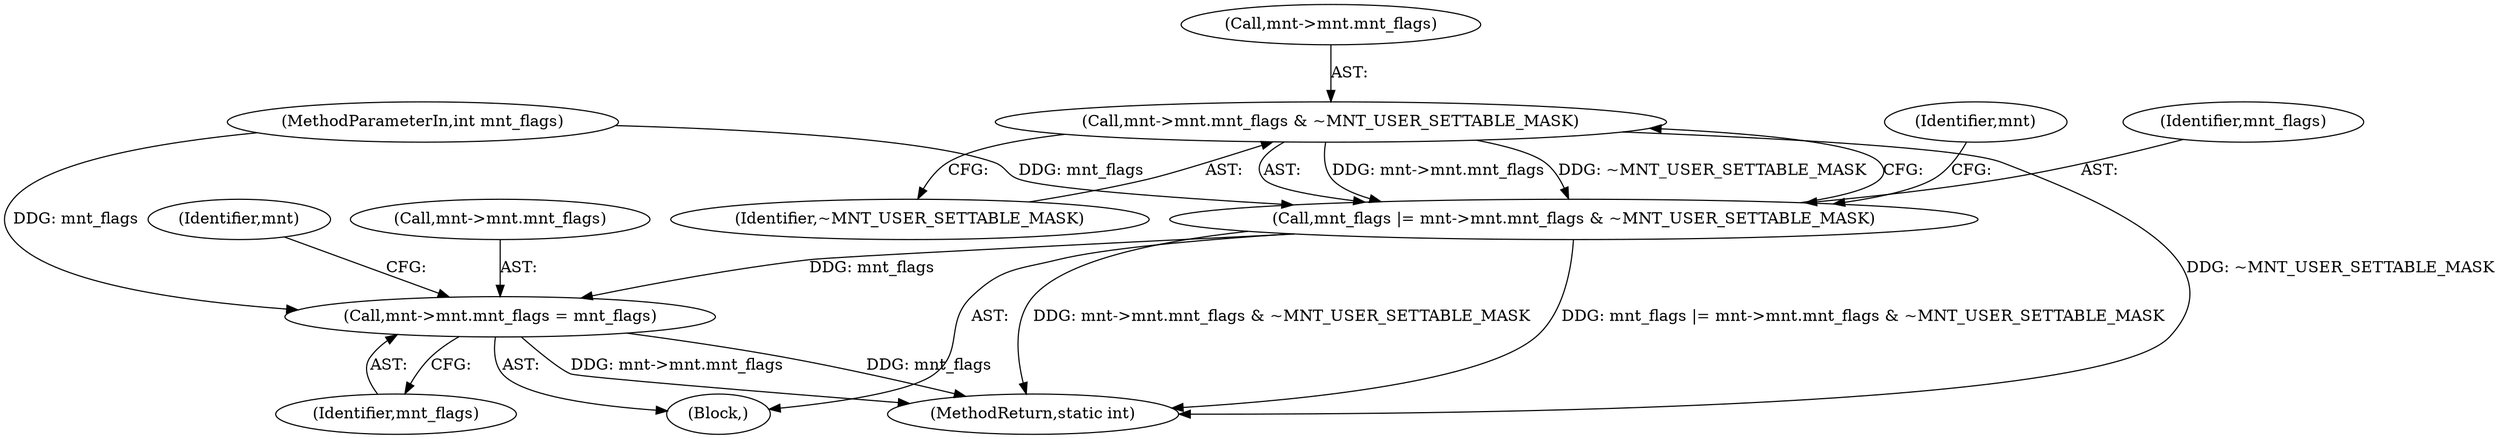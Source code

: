 digraph "0_linux_a6138db815df5ee542d848318e5dae681590fccd@pointer" {
"1000191" [label="(Call,mnt->mnt.mnt_flags & ~MNT_USER_SETTABLE_MASK)"];
"1000189" [label="(Call,mnt_flags |= mnt->mnt.mnt_flags & ~MNT_USER_SETTABLE_MASK)"];
"1000198" [label="(Call,mnt->mnt.mnt_flags = mnt_flags)"];
"1000201" [label="(Identifier,mnt)"];
"1000197" [label="(Identifier,~MNT_USER_SETTABLE_MASK)"];
"1000217" [label="(MethodReturn,static int)"];
"1000192" [label="(Call,mnt->mnt.mnt_flags)"];
"1000207" [label="(Identifier,mnt)"];
"1000198" [label="(Call,mnt->mnt.mnt_flags = mnt_flags)"];
"1000204" [label="(Identifier,mnt_flags)"];
"1000187" [label="(Block,)"];
"1000189" [label="(Call,mnt_flags |= mnt->mnt.mnt_flags & ~MNT_USER_SETTABLE_MASK)"];
"1000103" [label="(MethodParameterIn,int mnt_flags)"];
"1000190" [label="(Identifier,mnt_flags)"];
"1000199" [label="(Call,mnt->mnt.mnt_flags)"];
"1000191" [label="(Call,mnt->mnt.mnt_flags & ~MNT_USER_SETTABLE_MASK)"];
"1000191" -> "1000189"  [label="AST: "];
"1000191" -> "1000197"  [label="CFG: "];
"1000192" -> "1000191"  [label="AST: "];
"1000197" -> "1000191"  [label="AST: "];
"1000189" -> "1000191"  [label="CFG: "];
"1000191" -> "1000217"  [label="DDG: ~MNT_USER_SETTABLE_MASK"];
"1000191" -> "1000189"  [label="DDG: mnt->mnt.mnt_flags"];
"1000191" -> "1000189"  [label="DDG: ~MNT_USER_SETTABLE_MASK"];
"1000189" -> "1000187"  [label="AST: "];
"1000190" -> "1000189"  [label="AST: "];
"1000201" -> "1000189"  [label="CFG: "];
"1000189" -> "1000217"  [label="DDG: mnt_flags |= mnt->mnt.mnt_flags & ~MNT_USER_SETTABLE_MASK"];
"1000189" -> "1000217"  [label="DDG: mnt->mnt.mnt_flags & ~MNT_USER_SETTABLE_MASK"];
"1000103" -> "1000189"  [label="DDG: mnt_flags"];
"1000189" -> "1000198"  [label="DDG: mnt_flags"];
"1000198" -> "1000187"  [label="AST: "];
"1000198" -> "1000204"  [label="CFG: "];
"1000199" -> "1000198"  [label="AST: "];
"1000204" -> "1000198"  [label="AST: "];
"1000207" -> "1000198"  [label="CFG: "];
"1000198" -> "1000217"  [label="DDG: mnt->mnt.mnt_flags"];
"1000198" -> "1000217"  [label="DDG: mnt_flags"];
"1000103" -> "1000198"  [label="DDG: mnt_flags"];
}
